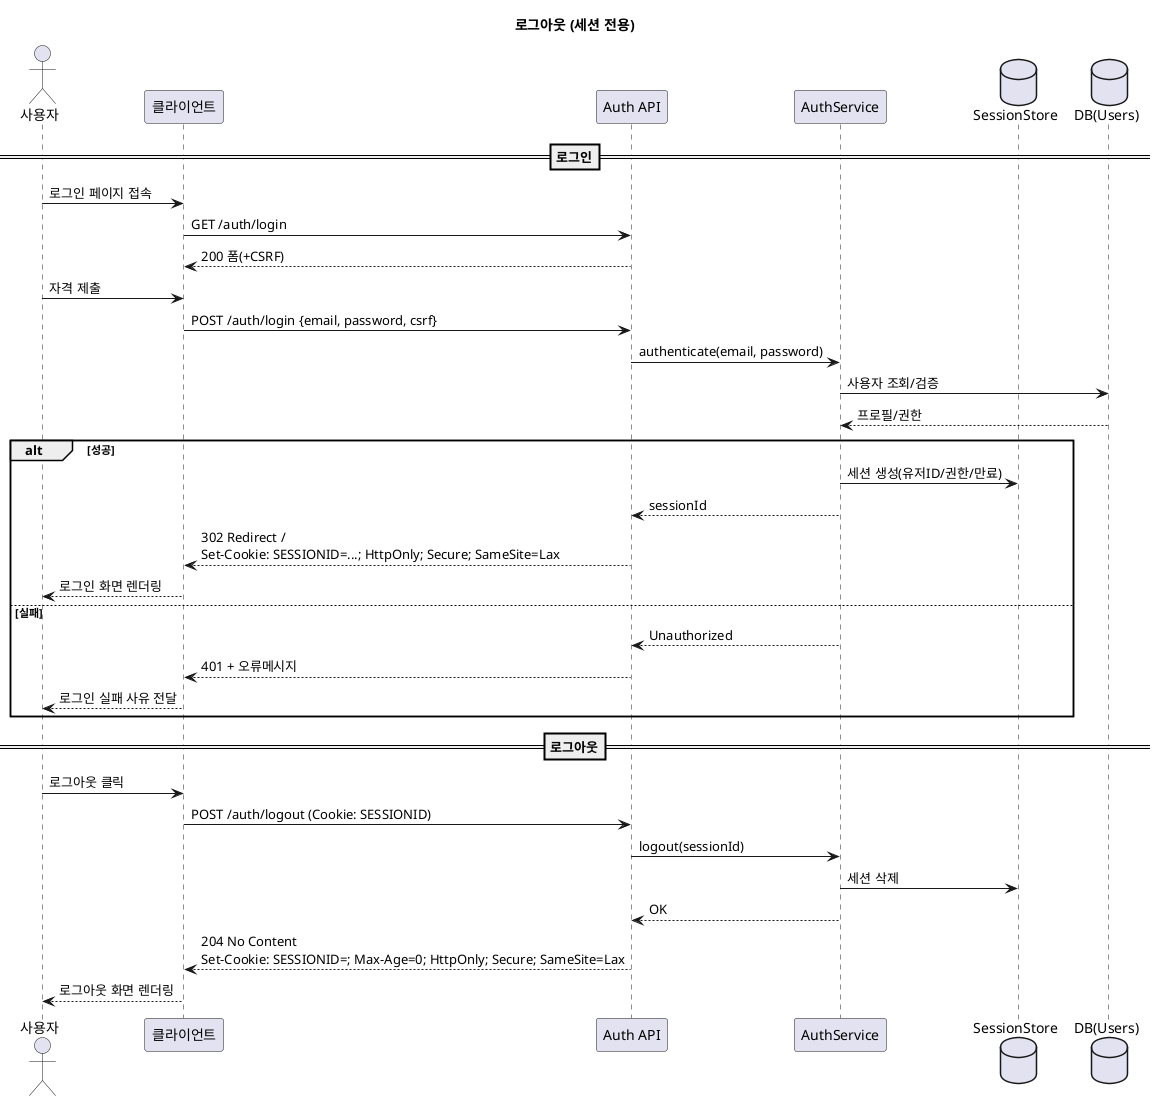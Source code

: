 @startuml
title UC-04 로그인 (세션 방식)

actor 사용자 as User
participant "클라이언트" as Client
participant "Auth API" as API
participant "AuthService" as Svc
database "SessionStore" as SS
database "DB(Users)" as DB

==로그인==
User -> Client : 로그인 페이지 접속
Client -> API : GET /auth/login
API --> Client : 200 폼(+CSRF)

User -> Client : 자격 제출
Client -> API : POST /auth/login {email, password, csrf}
API -> Svc : authenticate(email, password)
Svc -> DB : 사용자 조회/검증
DB --> Svc : 프로필/권한

alt 성공
  Svc -> SS : 세션 생성(유저ID/권한/만료)
  Svc --> API : sessionId
  API --> Client : 302 Redirect / \nSet-Cookie: SESSIONID=...; HttpOnly; Secure; SameSite=Lax
  Client --> User : 로그인 화면 렌더링
else 실패
  Svc --> API : Unauthorized
  API --> Client : 401 + 오류메시지
  Client --> User : 로그인 실패 사유 전달
end
==로그아웃==
title 로그아웃 (세션 전용)

User -> Client : 로그아웃 클릭
Client -> API : POST /auth/logout (Cookie: SESSIONID)
API -> Svc : logout(sessionId)
Svc -> SS : 세션 삭제
Svc --> API : OK
API --> Client : 204 No Content \nSet-Cookie: SESSIONID=; Max-Age=0; HttpOnly; Secure; SameSite=Lax
Client --> User : 로그아웃 화면 렌더링
@enduml
